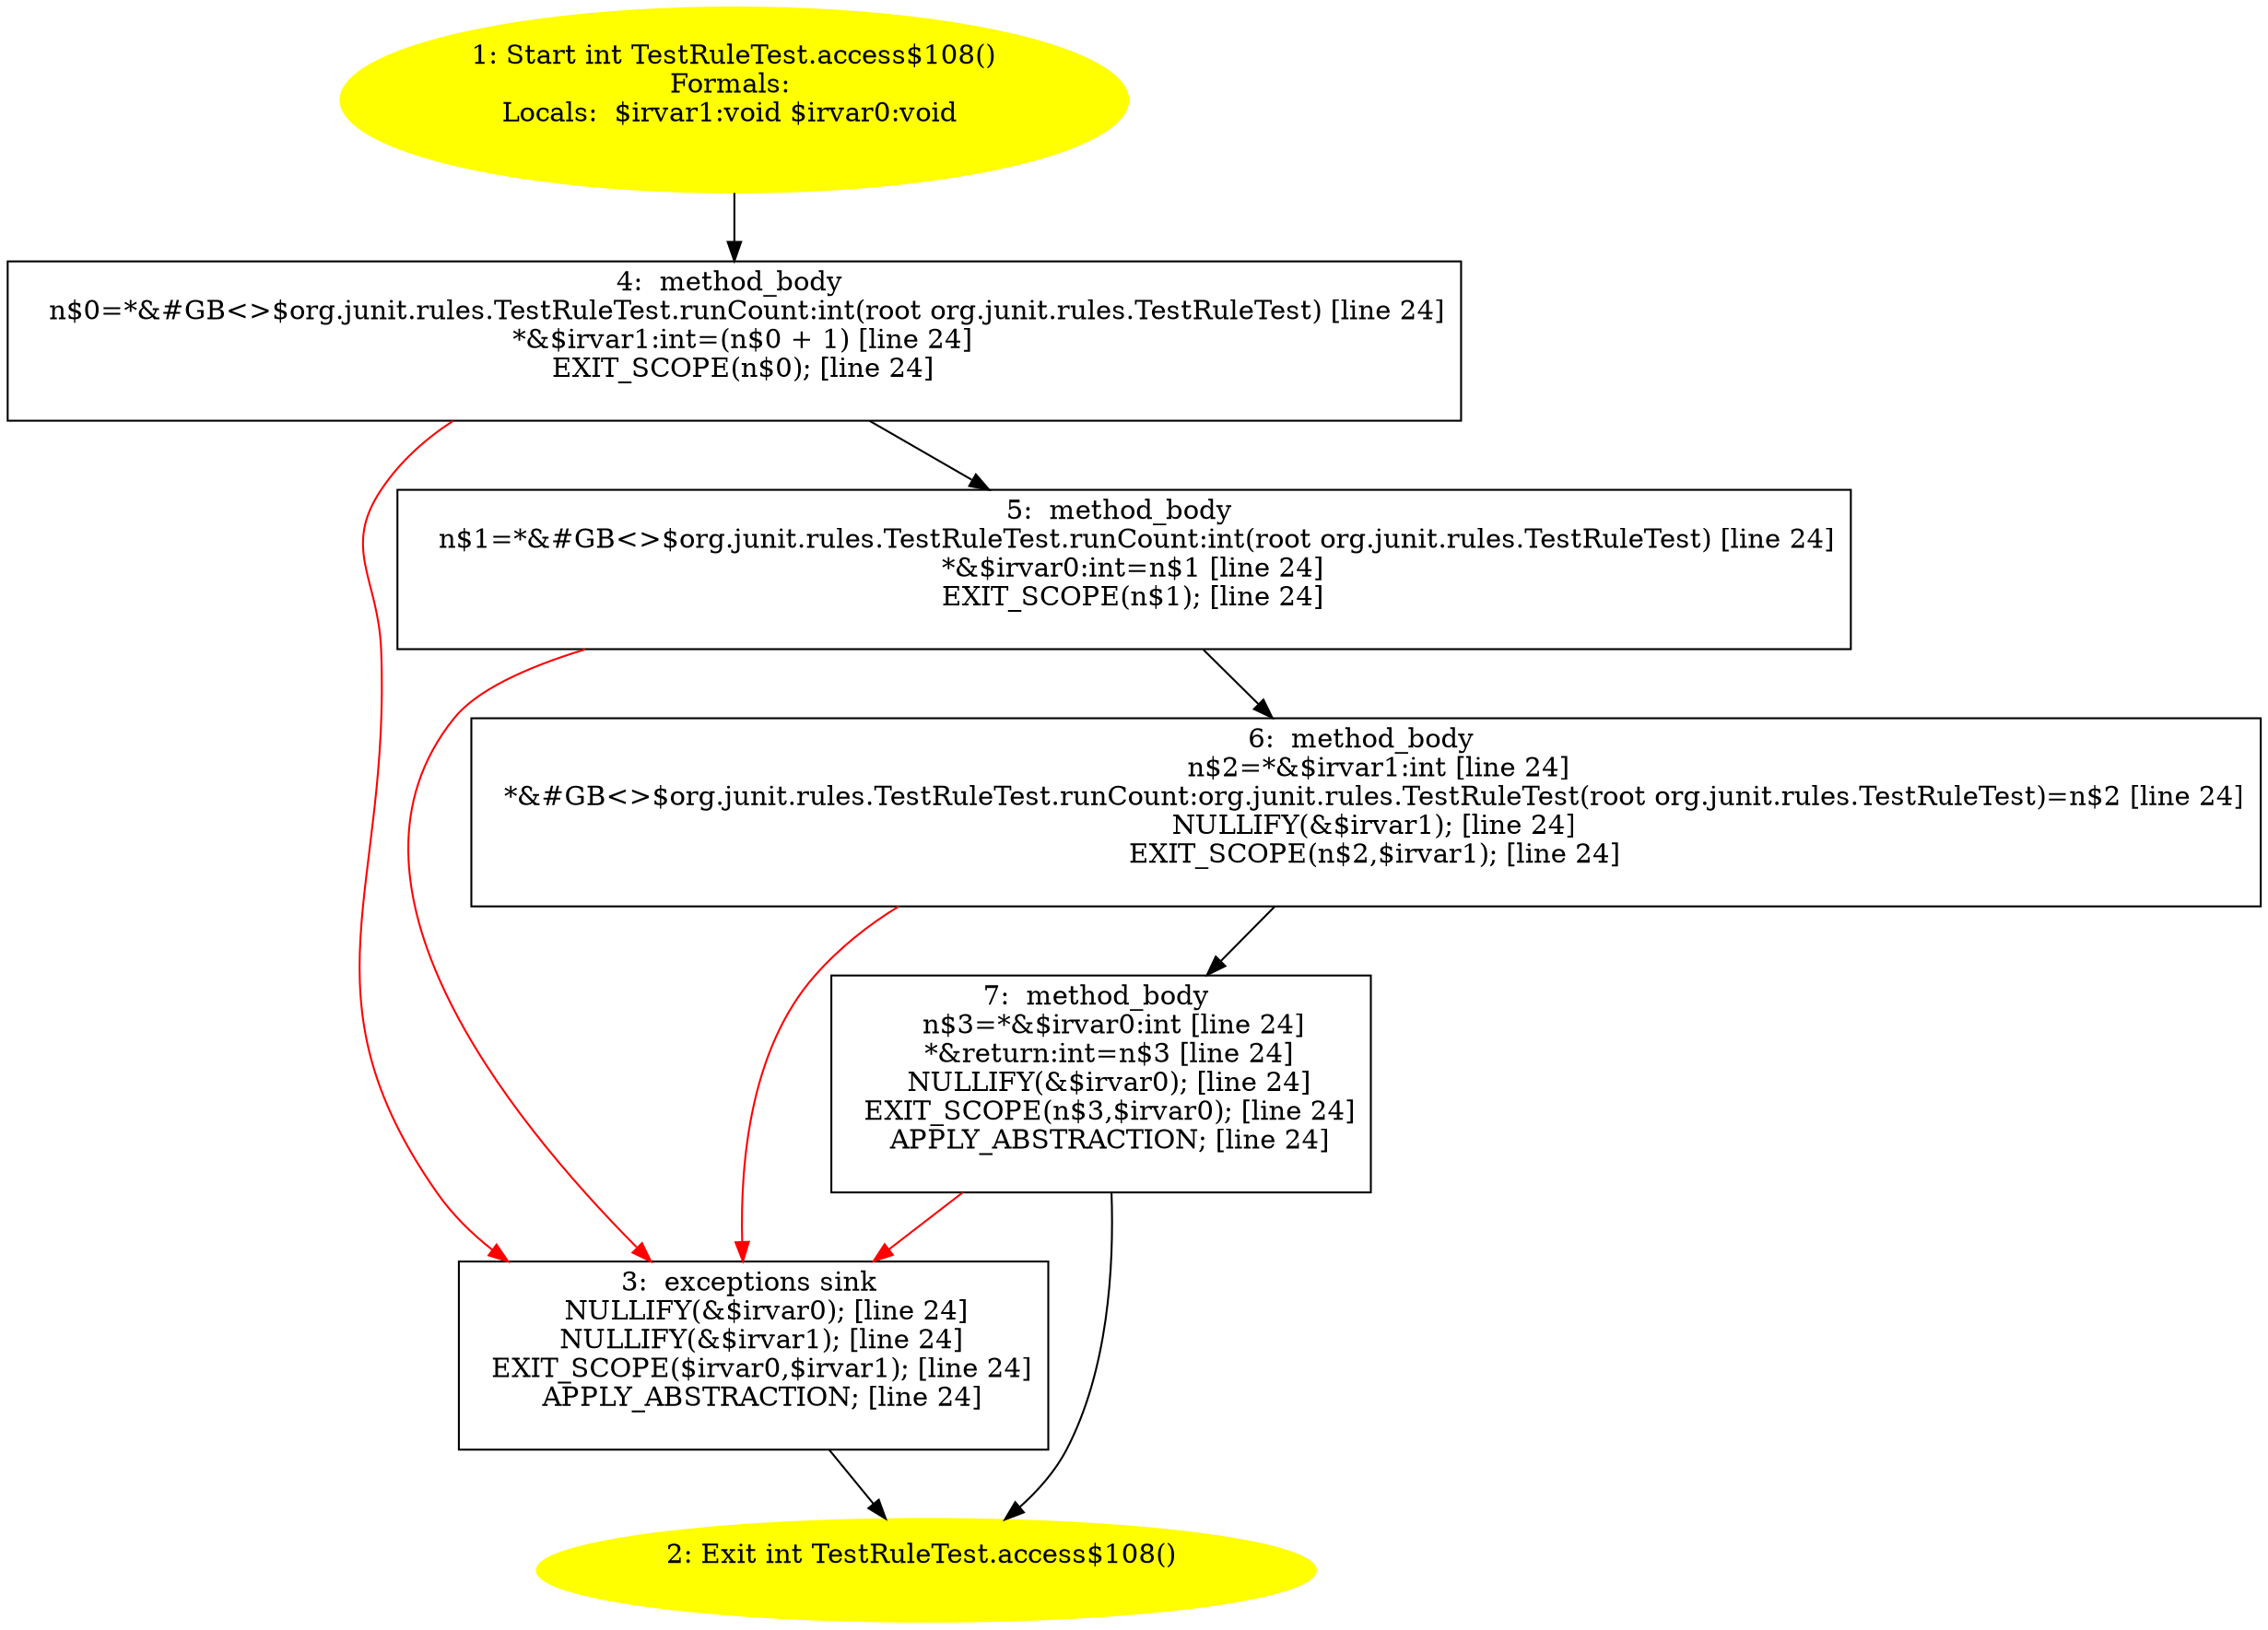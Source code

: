 /* @generated */
digraph cfg {
"org.junit.rules.TestRuleTest.access$108():int.48e5d642d39ec6ab9d9be2f9178ce2a0_1" [label="1: Start int TestRuleTest.access$108()\nFormals: \nLocals:  $irvar1:void $irvar0:void \n  " color=yellow style=filled]
	

	 "org.junit.rules.TestRuleTest.access$108():int.48e5d642d39ec6ab9d9be2f9178ce2a0_1" -> "org.junit.rules.TestRuleTest.access$108():int.48e5d642d39ec6ab9d9be2f9178ce2a0_4" ;
"org.junit.rules.TestRuleTest.access$108():int.48e5d642d39ec6ab9d9be2f9178ce2a0_2" [label="2: Exit int TestRuleTest.access$108() \n  " color=yellow style=filled]
	

"org.junit.rules.TestRuleTest.access$108():int.48e5d642d39ec6ab9d9be2f9178ce2a0_3" [label="3:  exceptions sink \n   NULLIFY(&$irvar0); [line 24]\n  NULLIFY(&$irvar1); [line 24]\n  EXIT_SCOPE($irvar0,$irvar1); [line 24]\n  APPLY_ABSTRACTION; [line 24]\n " shape="box"]
	

	 "org.junit.rules.TestRuleTest.access$108():int.48e5d642d39ec6ab9d9be2f9178ce2a0_3" -> "org.junit.rules.TestRuleTest.access$108():int.48e5d642d39ec6ab9d9be2f9178ce2a0_2" ;
"org.junit.rules.TestRuleTest.access$108():int.48e5d642d39ec6ab9d9be2f9178ce2a0_4" [label="4:  method_body \n   n$0=*&#GB<>$org.junit.rules.TestRuleTest.runCount:int(root org.junit.rules.TestRuleTest) [line 24]\n  *&$irvar1:int=(n$0 + 1) [line 24]\n  EXIT_SCOPE(n$0); [line 24]\n " shape="box"]
	

	 "org.junit.rules.TestRuleTest.access$108():int.48e5d642d39ec6ab9d9be2f9178ce2a0_4" -> "org.junit.rules.TestRuleTest.access$108():int.48e5d642d39ec6ab9d9be2f9178ce2a0_5" ;
	 "org.junit.rules.TestRuleTest.access$108():int.48e5d642d39ec6ab9d9be2f9178ce2a0_4" -> "org.junit.rules.TestRuleTest.access$108():int.48e5d642d39ec6ab9d9be2f9178ce2a0_3" [color="red" ];
"org.junit.rules.TestRuleTest.access$108():int.48e5d642d39ec6ab9d9be2f9178ce2a0_5" [label="5:  method_body \n   n$1=*&#GB<>$org.junit.rules.TestRuleTest.runCount:int(root org.junit.rules.TestRuleTest) [line 24]\n  *&$irvar0:int=n$1 [line 24]\n  EXIT_SCOPE(n$1); [line 24]\n " shape="box"]
	

	 "org.junit.rules.TestRuleTest.access$108():int.48e5d642d39ec6ab9d9be2f9178ce2a0_5" -> "org.junit.rules.TestRuleTest.access$108():int.48e5d642d39ec6ab9d9be2f9178ce2a0_6" ;
	 "org.junit.rules.TestRuleTest.access$108():int.48e5d642d39ec6ab9d9be2f9178ce2a0_5" -> "org.junit.rules.TestRuleTest.access$108():int.48e5d642d39ec6ab9d9be2f9178ce2a0_3" [color="red" ];
"org.junit.rules.TestRuleTest.access$108():int.48e5d642d39ec6ab9d9be2f9178ce2a0_6" [label="6:  method_body \n   n$2=*&$irvar1:int [line 24]\n  *&#GB<>$org.junit.rules.TestRuleTest.runCount:org.junit.rules.TestRuleTest(root org.junit.rules.TestRuleTest)=n$2 [line 24]\n  NULLIFY(&$irvar1); [line 24]\n  EXIT_SCOPE(n$2,$irvar1); [line 24]\n " shape="box"]
	

	 "org.junit.rules.TestRuleTest.access$108():int.48e5d642d39ec6ab9d9be2f9178ce2a0_6" -> "org.junit.rules.TestRuleTest.access$108():int.48e5d642d39ec6ab9d9be2f9178ce2a0_7" ;
	 "org.junit.rules.TestRuleTest.access$108():int.48e5d642d39ec6ab9d9be2f9178ce2a0_6" -> "org.junit.rules.TestRuleTest.access$108():int.48e5d642d39ec6ab9d9be2f9178ce2a0_3" [color="red" ];
"org.junit.rules.TestRuleTest.access$108():int.48e5d642d39ec6ab9d9be2f9178ce2a0_7" [label="7:  method_body \n   n$3=*&$irvar0:int [line 24]\n  *&return:int=n$3 [line 24]\n  NULLIFY(&$irvar0); [line 24]\n  EXIT_SCOPE(n$3,$irvar0); [line 24]\n  APPLY_ABSTRACTION; [line 24]\n " shape="box"]
	

	 "org.junit.rules.TestRuleTest.access$108():int.48e5d642d39ec6ab9d9be2f9178ce2a0_7" -> "org.junit.rules.TestRuleTest.access$108():int.48e5d642d39ec6ab9d9be2f9178ce2a0_2" ;
	 "org.junit.rules.TestRuleTest.access$108():int.48e5d642d39ec6ab9d9be2f9178ce2a0_7" -> "org.junit.rules.TestRuleTest.access$108():int.48e5d642d39ec6ab9d9be2f9178ce2a0_3" [color="red" ];
}
